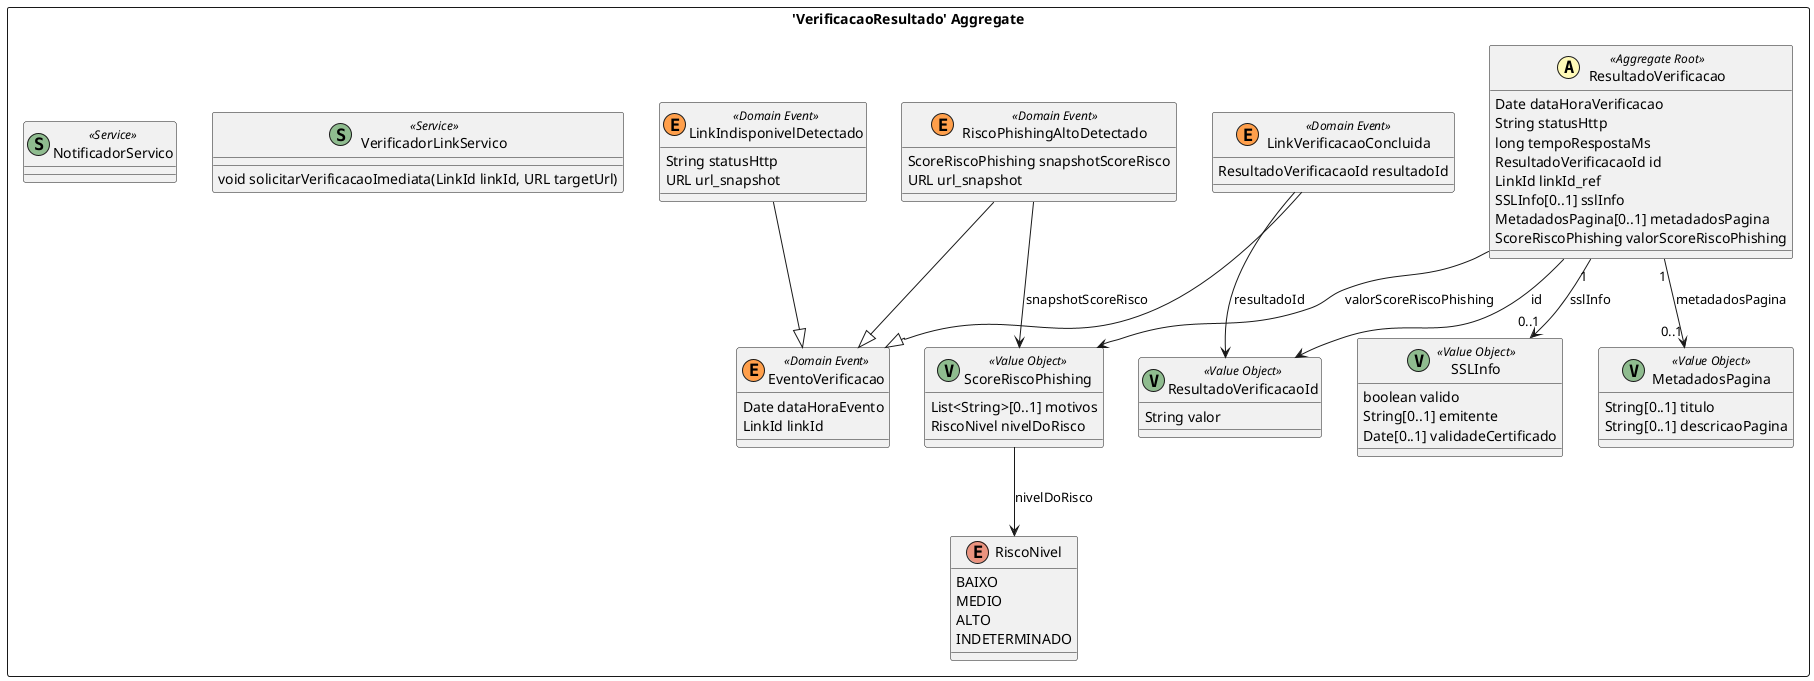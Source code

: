 @startuml

skinparam componentStyle uml2

package "'VerificacaoResultado' Aggregate" <<Rectangle>> {
	class ResultadoVerificacao <<(A,#fffab8) Aggregate Root>> {
		Date dataHoraVerificacao
		String statusHttp
		long tempoRespostaMs
		ResultadoVerificacaoId id
		LinkId linkId_ref
		SSLInfo[0..1] sslInfo
		MetadadosPagina[0..1] metadadosPagina
		ScoreRiscoPhishing valorScoreRiscoPhishing
	}
	class ResultadoVerificacaoId <<(V,DarkSeaGreen) Value Object>> {
		String valor
	}
	class SSLInfo <<(V,DarkSeaGreen) Value Object>> {
		boolean valido
		String[0..1] emitente
		Date[0..1] validadeCertificado
	}
	class MetadadosPagina <<(V,DarkSeaGreen) Value Object>> {
		String[0..1] titulo
		String[0..1] descricaoPagina
	}
	class ScoreRiscoPhishing <<(V,DarkSeaGreen) Value Object>> {
		List<String>[0..1] motivos
		RiscoNivel nivelDoRisco
	}
	enum RiscoNivel {
		BAIXO
		MEDIO
		ALTO
		INDETERMINADO
	}
	class EventoVerificacao <<(E,#ff9f4b) Domain Event>> {
		Date dataHoraEvento
		LinkId linkId
	}
	class LinkVerificacaoConcluida <<(E,#ff9f4b) Domain Event>> {
		ResultadoVerificacaoId resultadoId
	}
	class RiscoPhishingAltoDetectado <<(E,#ff9f4b) Domain Event>> {
		ScoreRiscoPhishing snapshotScoreRisco
		URL url_snapshot
	}
	class LinkIndisponivelDetectado <<(E,#ff9f4b) Domain Event>> {
		String statusHttp
		URL url_snapshot
	}
	class VerificadorLinkServico <<(S,DarkSeaGreen) Service>> {
		void solicitarVerificacaoImediata(LinkId linkId, URL targetUrl)
	}
	class NotificadorServico <<(S,DarkSeaGreen) Service>> {
	}
}
LinkVerificacaoConcluida --> ResultadoVerificacaoId : resultadoId
ResultadoVerificacao --> ResultadoVerificacaoId : id
ResultadoVerificacao "1" --> "0..1" MetadadosPagina : metadadosPagina
ResultadoVerificacao "1" --> "0..1" SSLInfo : sslInfo
ResultadoVerificacao --> ScoreRiscoPhishing : valorScoreRiscoPhishing
RiscoPhishingAltoDetectado --> ScoreRiscoPhishing : snapshotScoreRisco
ScoreRiscoPhishing --> RiscoNivel : nivelDoRisco
LinkVerificacaoConcluida --|> EventoVerificacao
RiscoPhishingAltoDetectado --|> EventoVerificacao
LinkIndisponivelDetectado --|> EventoVerificacao


@enduml
